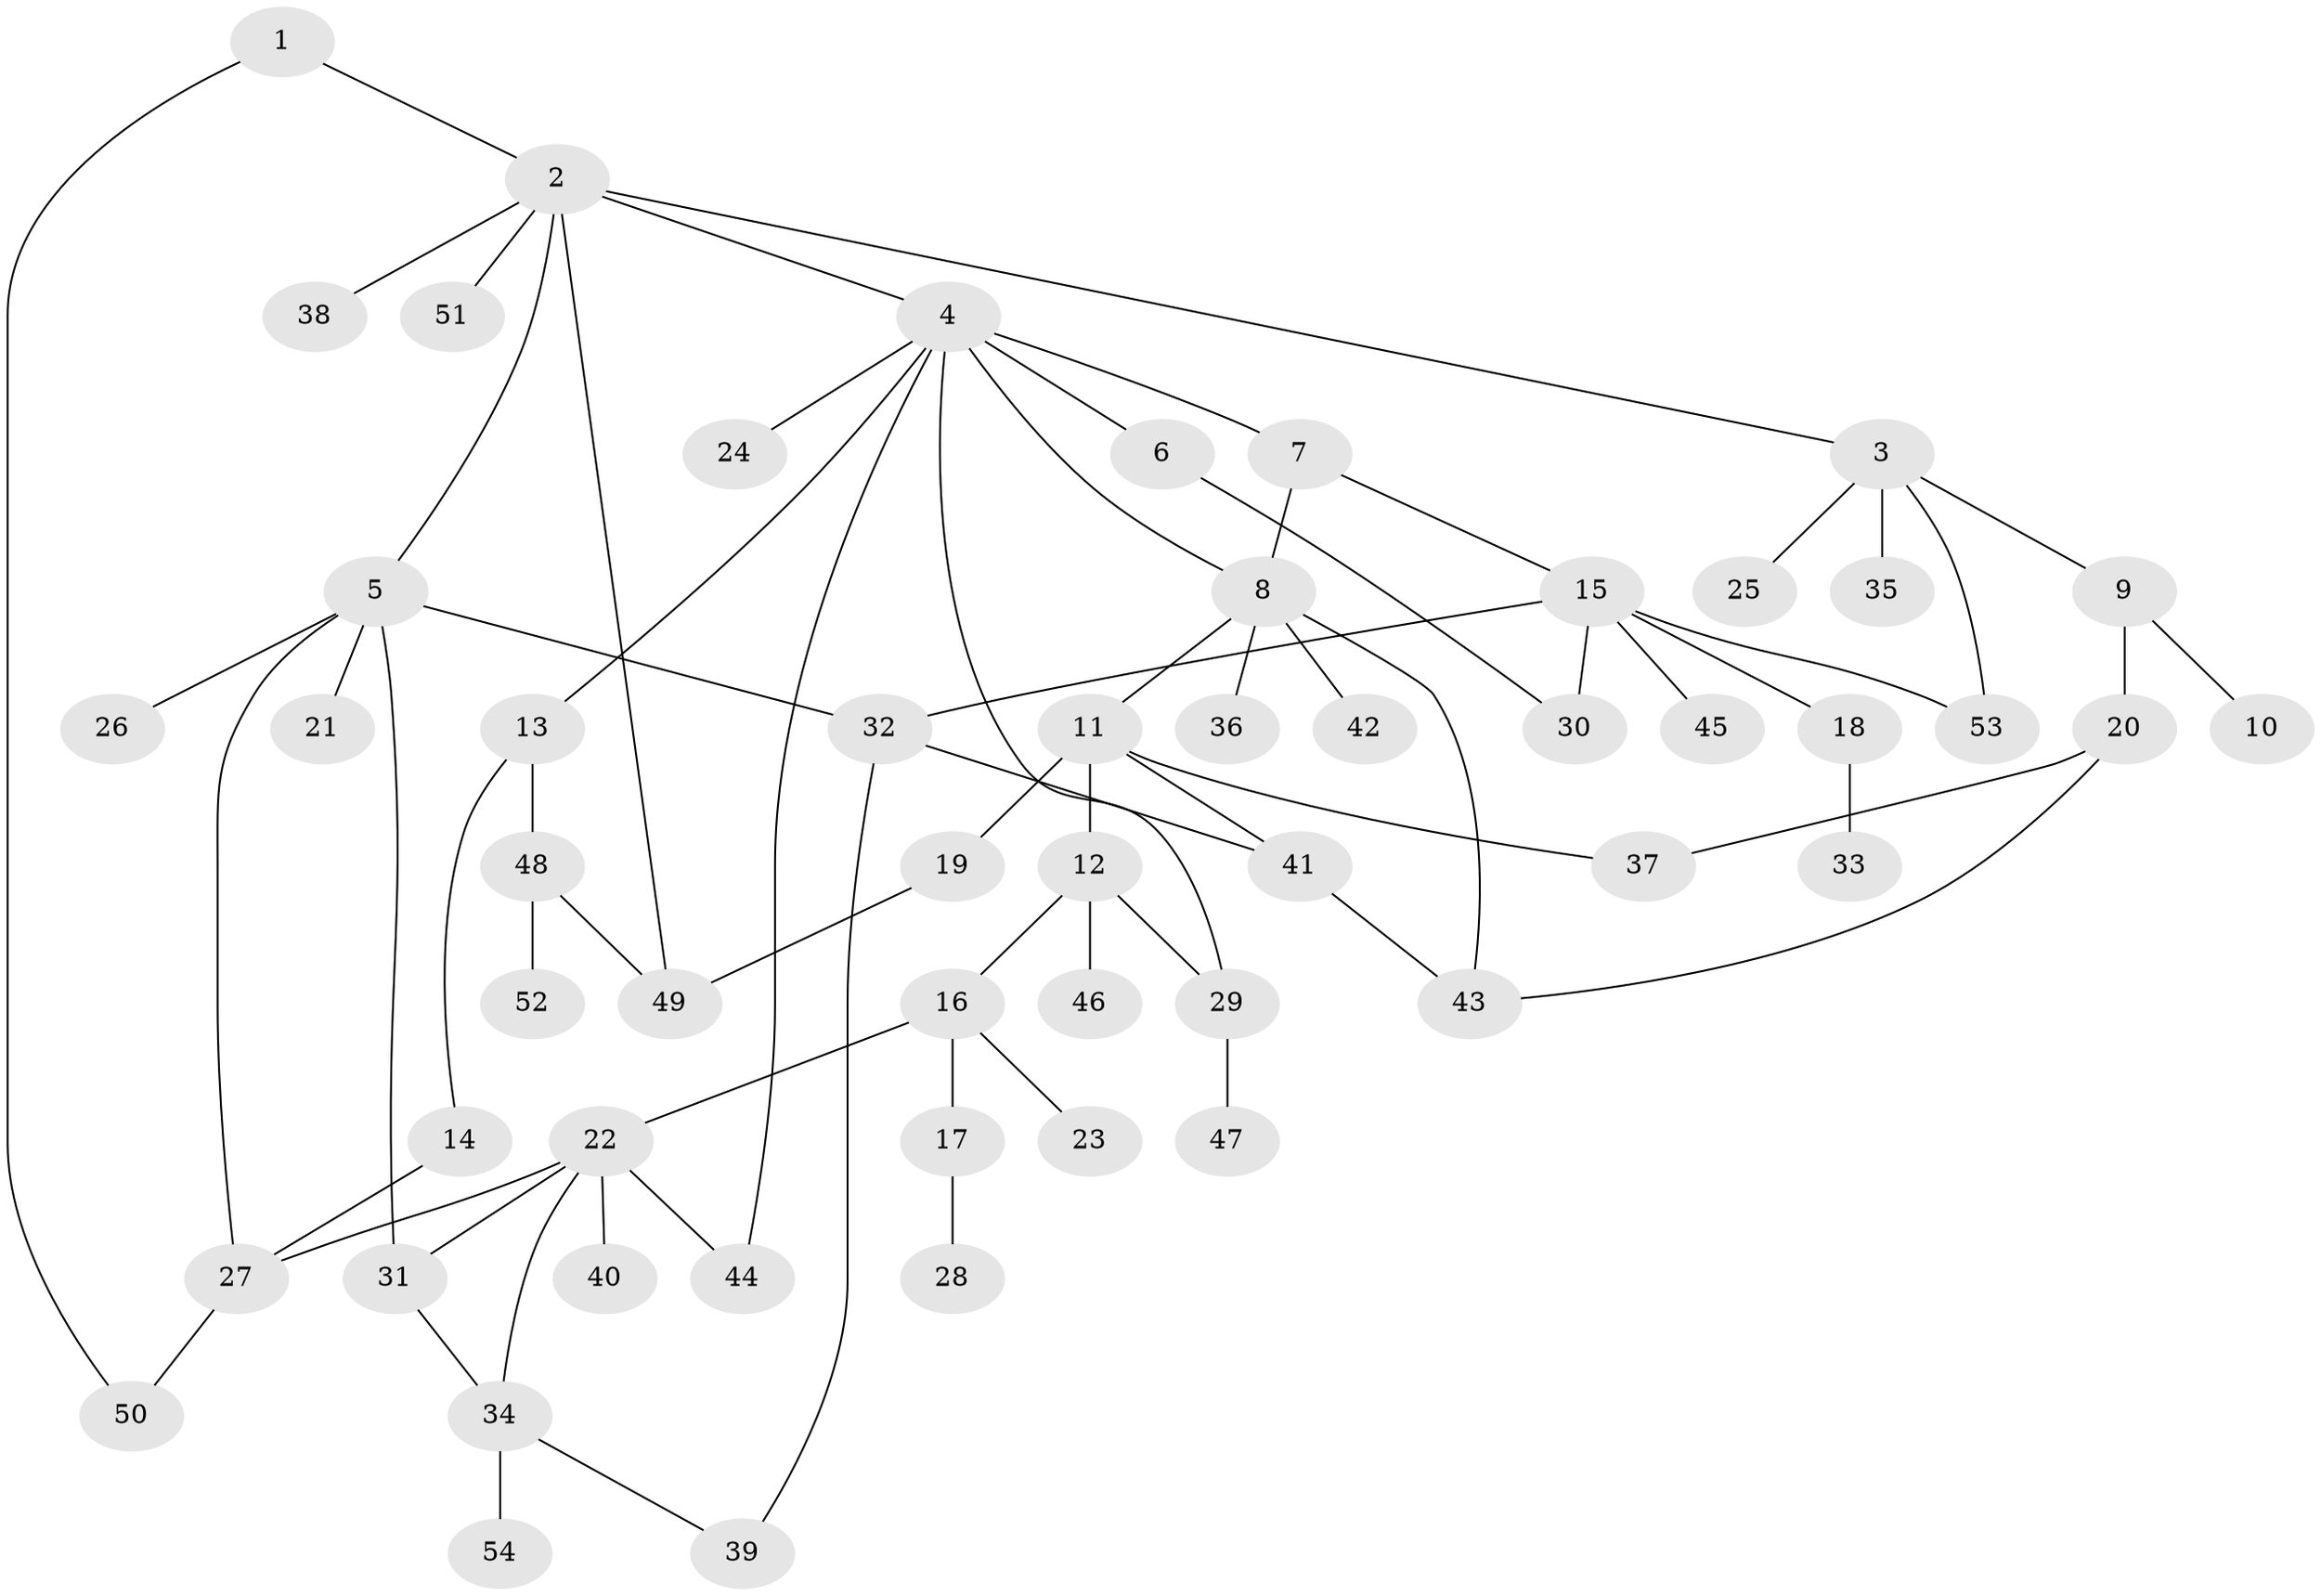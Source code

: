 // Generated by graph-tools (version 1.1) at 2025/34/03/09/25 02:34:00]
// undirected, 54 vertices, 71 edges
graph export_dot {
graph [start="1"]
  node [color=gray90,style=filled];
  1;
  2;
  3;
  4;
  5;
  6;
  7;
  8;
  9;
  10;
  11;
  12;
  13;
  14;
  15;
  16;
  17;
  18;
  19;
  20;
  21;
  22;
  23;
  24;
  25;
  26;
  27;
  28;
  29;
  30;
  31;
  32;
  33;
  34;
  35;
  36;
  37;
  38;
  39;
  40;
  41;
  42;
  43;
  44;
  45;
  46;
  47;
  48;
  49;
  50;
  51;
  52;
  53;
  54;
  1 -- 2;
  1 -- 50;
  2 -- 3;
  2 -- 4;
  2 -- 5;
  2 -- 38;
  2 -- 51;
  2 -- 49;
  3 -- 9;
  3 -- 25;
  3 -- 35;
  3 -- 53;
  4 -- 6;
  4 -- 7;
  4 -- 13;
  4 -- 24;
  4 -- 29;
  4 -- 44;
  4 -- 8;
  5 -- 21;
  5 -- 26;
  5 -- 27;
  5 -- 31;
  5 -- 32;
  6 -- 30;
  7 -- 8;
  7 -- 15;
  8 -- 11;
  8 -- 36;
  8 -- 42;
  8 -- 43;
  9 -- 10;
  9 -- 20;
  11 -- 12;
  11 -- 19;
  11 -- 37;
  11 -- 41;
  12 -- 16;
  12 -- 46;
  12 -- 29;
  13 -- 14;
  13 -- 48;
  14 -- 27;
  15 -- 18;
  15 -- 30;
  15 -- 45;
  15 -- 32;
  15 -- 53;
  16 -- 17;
  16 -- 22;
  16 -- 23;
  17 -- 28;
  18 -- 33;
  19 -- 49;
  20 -- 43;
  20 -- 37;
  22 -- 34;
  22 -- 40;
  22 -- 31;
  22 -- 27;
  22 -- 44;
  27 -- 50;
  29 -- 47;
  31 -- 34;
  32 -- 39;
  32 -- 41;
  34 -- 54;
  34 -- 39;
  41 -- 43;
  48 -- 49;
  48 -- 52;
}
